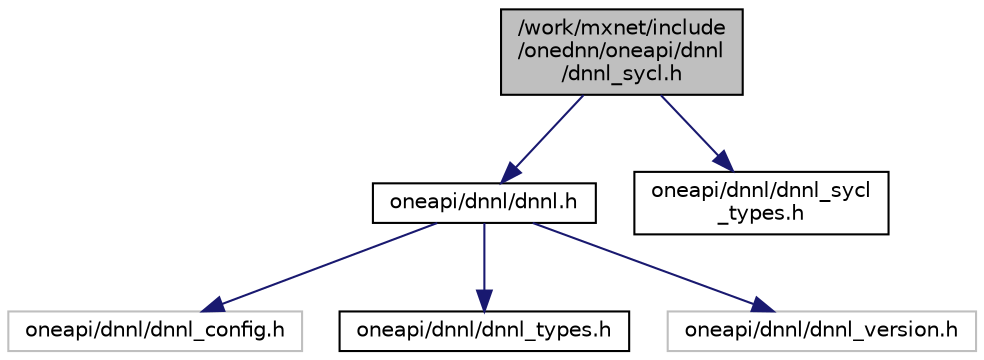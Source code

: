 digraph "/work/mxnet/include/onednn/oneapi/dnnl/dnnl_sycl.h"
{
 // LATEX_PDF_SIZE
  edge [fontname="Helvetica",fontsize="10",labelfontname="Helvetica",labelfontsize="10"];
  node [fontname="Helvetica",fontsize="10",shape=record];
  Node1 [label="/work/mxnet/include\l/onednn/oneapi/dnnl\l/dnnl_sycl.h",height=0.2,width=0.4,color="black", fillcolor="grey75", style="filled", fontcolor="black",tooltip=" "];
  Node1 -> Node2 [color="midnightblue",fontsize="10",style="solid",fontname="Helvetica"];
  Node2 [label="oneapi/dnnl/dnnl.h",height=0.2,width=0.4,color="black", fillcolor="white", style="filled",URL="$oneapi_2dnnl_2dnnl_8h.html",tooltip=" "];
  Node2 -> Node3 [color="midnightblue",fontsize="10",style="solid",fontname="Helvetica"];
  Node3 [label="oneapi/dnnl/dnnl_config.h",height=0.2,width=0.4,color="grey75", fillcolor="white", style="filled",tooltip=" "];
  Node2 -> Node4 [color="midnightblue",fontsize="10",style="solid",fontname="Helvetica"];
  Node4 [label="oneapi/dnnl/dnnl_types.h",height=0.2,width=0.4,color="black", fillcolor="white", style="filled",URL="$oneapi_2dnnl_2dnnl__types_8h.html",tooltip=" "];
  Node2 -> Node5 [color="midnightblue",fontsize="10",style="solid",fontname="Helvetica"];
  Node5 [label="oneapi/dnnl/dnnl_version.h",height=0.2,width=0.4,color="grey75", fillcolor="white", style="filled",tooltip=" "];
  Node1 -> Node6 [color="midnightblue",fontsize="10",style="solid",fontname="Helvetica"];
  Node6 [label="oneapi/dnnl/dnnl_sycl\l_types.h",height=0.2,width=0.4,color="black", fillcolor="white", style="filled",URL="$oneapi_2dnnl_2dnnl__sycl__types_8h.html",tooltip=" "];
}
